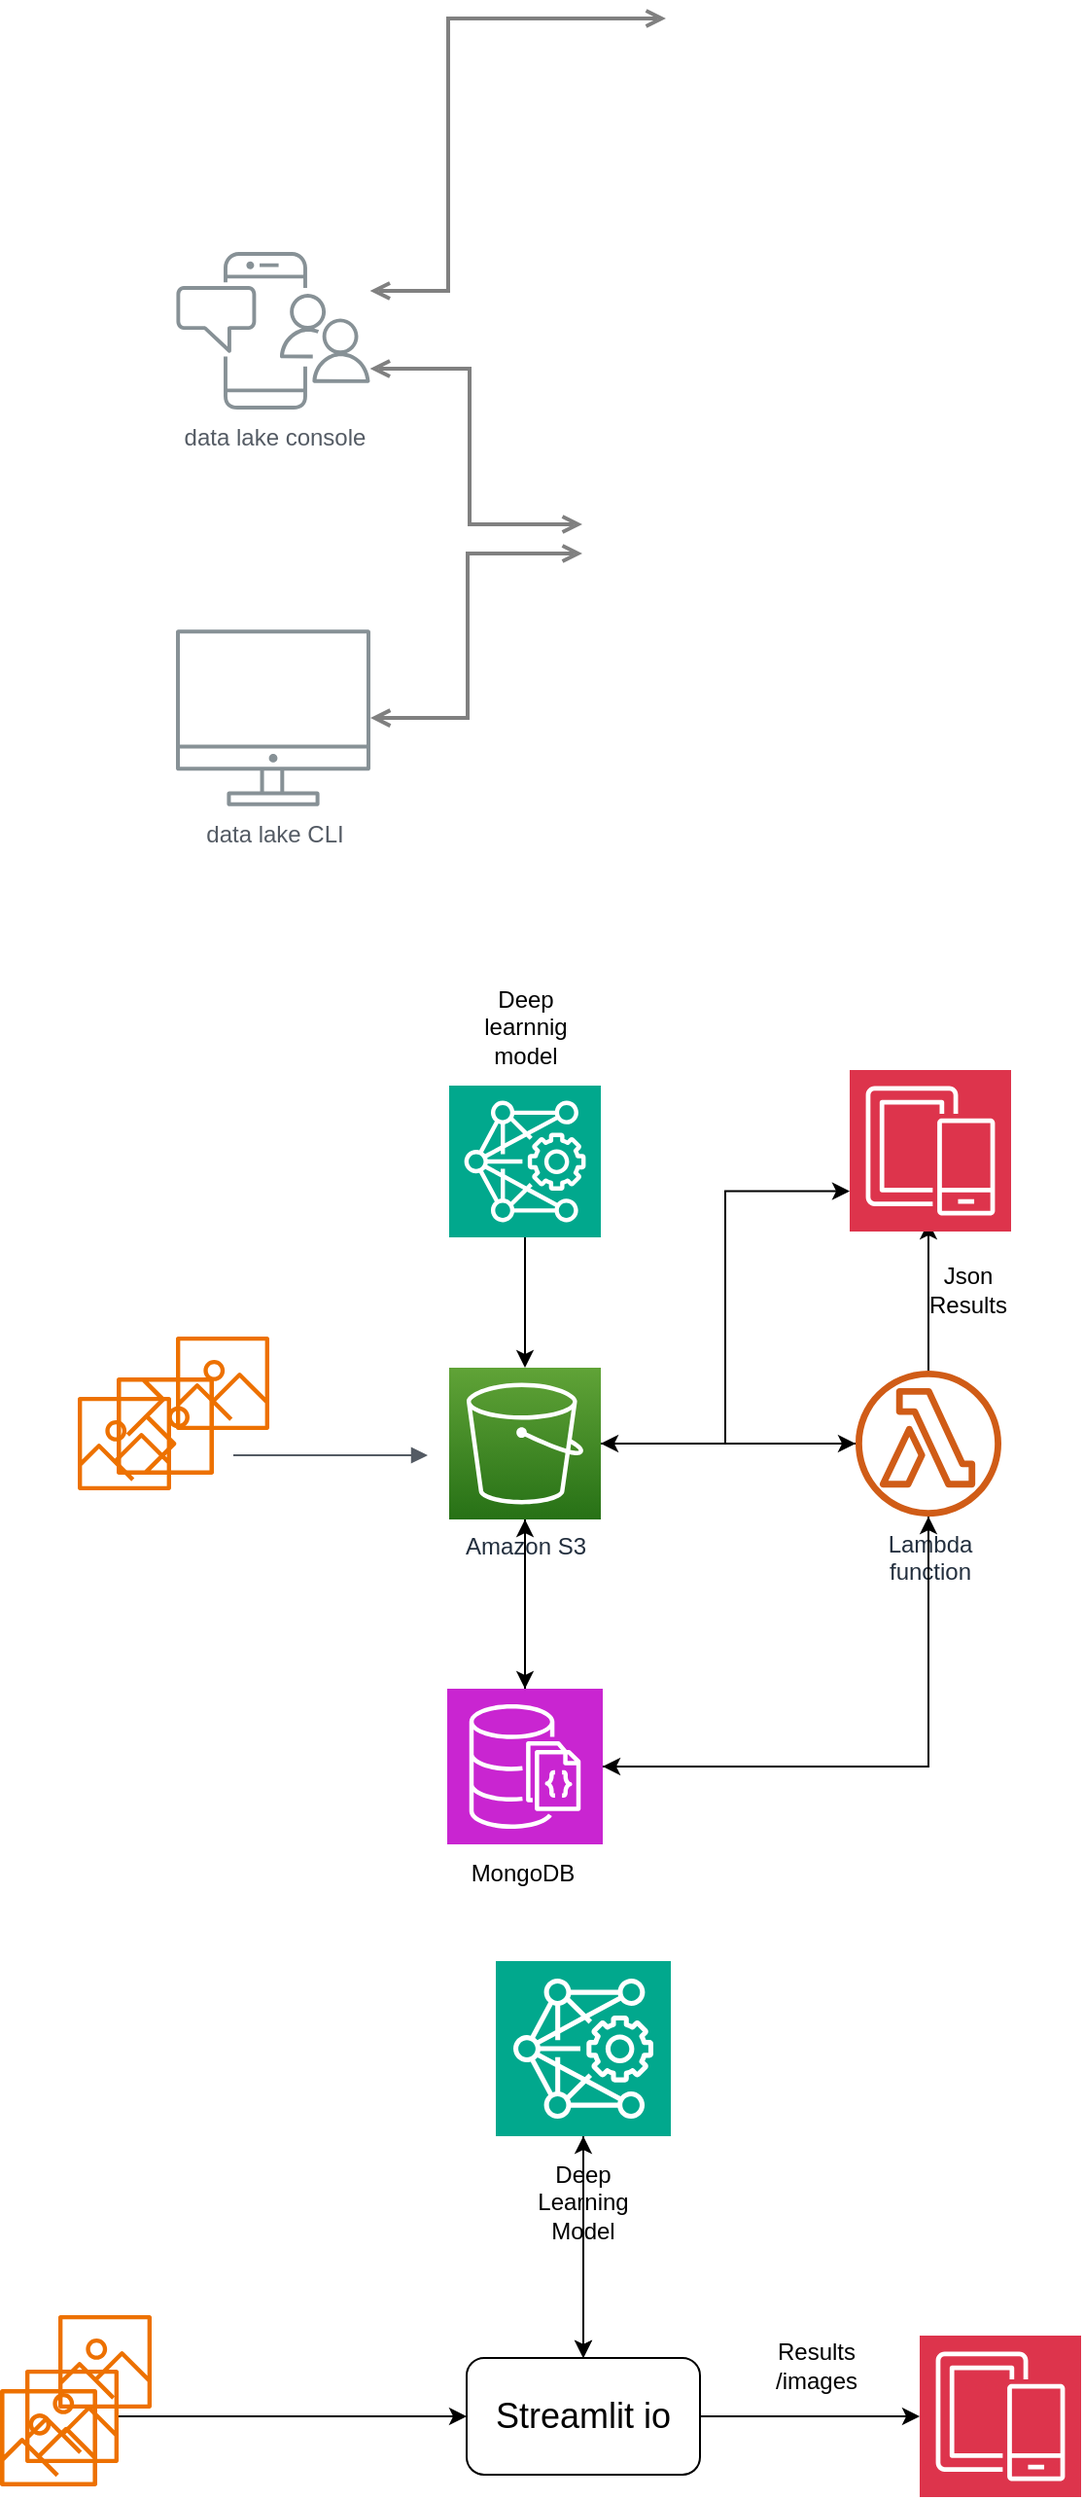 <mxfile version="22.0.4" type="github">
  <diagram id="Ht1M8jgEwFfnCIfOTk4-" name="Page-1">
    <mxGraphModel dx="1434" dy="750" grid="1" gridSize="10" guides="1" tooltips="1" connect="1" arrows="1" fold="1" page="1" pageScale="1" pageWidth="1169" pageHeight="827" math="0" shadow="0">
      <root>
        <mxCell id="0" />
        <mxCell id="1" parent="0" />
        <mxCell id="UEzPUAAOIrF-is8g5C7q-128" style="edgeStyle=orthogonalEdgeStyle;rounded=0;orthogonalLoop=1;jettySize=auto;html=1;startArrow=open;startFill=0;endArrow=open;endFill=0;strokeWidth=2;strokeColor=#808080;" parent="1" source="UEzPUAAOIrF-is8g5C7q-109" edge="1">
          <mxGeometry relative="1" as="geometry">
            <Array as="points">
              <mxPoint x="310.5" y="461.5" />
              <mxPoint x="310.5" y="376.5" />
            </Array>
            <mxPoint x="369.5" y="376.5" as="targetPoint" />
          </mxGeometry>
        </mxCell>
        <mxCell id="UEzPUAAOIrF-is8g5C7q-124" style="edgeStyle=orthogonalEdgeStyle;rounded=0;orthogonalLoop=1;jettySize=auto;html=1;startArrow=open;startFill=0;endArrow=open;endFill=0;strokeWidth=2;strokeColor=#808080;" parent="1" source="UEzPUAAOIrF-is8g5C7q-110" edge="1">
          <mxGeometry relative="1" as="geometry">
            <Array as="points">
              <mxPoint x="300.5" y="241.5" />
              <mxPoint x="300.5" y="101.5" />
            </Array>
            <mxPoint x="412.5" y="101.5" as="targetPoint" />
          </mxGeometry>
        </mxCell>
        <mxCell id="UEzPUAAOIrF-is8g5C7q-127" style="edgeStyle=orthogonalEdgeStyle;rounded=0;orthogonalLoop=1;jettySize=auto;html=1;startArrow=open;startFill=0;endArrow=open;endFill=0;strokeWidth=2;strokeColor=#808080;" parent="1" source="UEzPUAAOIrF-is8g5C7q-110" edge="1">
          <mxGeometry relative="1" as="geometry">
            <Array as="points">
              <mxPoint x="311.5" y="281.5" />
              <mxPoint x="311.5" y="361.5" />
            </Array>
            <mxPoint x="369.5" y="361.5" as="targetPoint" />
          </mxGeometry>
        </mxCell>
        <mxCell id="UEzPUAAOIrF-is8g5C7q-109" value="data lake CLI" style="outlineConnect=0;gradientColor=none;fontColor=#545B64;strokeColor=none;fillColor=#879196;dashed=0;verticalLabelPosition=bottom;verticalAlign=top;align=center;html=1;fontSize=12;fontStyle=0;aspect=fixed;shape=mxgraph.aws4.illustration_desktop;pointerEvents=1;labelBackgroundColor=#ffffff;" parent="1" vertex="1">
          <mxGeometry x="160.5" y="415.5" width="100" height="91" as="geometry" />
        </mxCell>
        <mxCell id="UEzPUAAOIrF-is8g5C7q-110" value="data lake console" style="outlineConnect=0;gradientColor=none;fontColor=#545B64;strokeColor=none;fillColor=#879196;dashed=0;verticalLabelPosition=bottom;verticalAlign=top;align=center;html=1;fontSize=12;fontStyle=0;aspect=fixed;shape=mxgraph.aws4.illustration_notification;pointerEvents=1;labelBackgroundColor=#ffffff;" parent="1" vertex="1">
          <mxGeometry x="160.5" y="221.5" width="100" height="81" as="geometry" />
        </mxCell>
        <mxCell id="I_r9q6w4fZf4d8kbSoy9-1" value="" style="sketch=0;outlineConnect=0;fontColor=#232F3E;gradientColor=none;fillColor=#ED7100;strokeColor=none;dashed=0;verticalLabelPosition=bottom;verticalAlign=top;align=center;html=1;fontSize=12;fontStyle=0;aspect=fixed;pointerEvents=1;shape=mxgraph.aws4.container_registry_image;direction=south;" parent="1" vertex="1">
          <mxGeometry x="130" y="800" width="50" height="50" as="geometry" />
        </mxCell>
        <mxCell id="I_r9q6w4fZf4d8kbSoy9-2" value="" style="sketch=0;outlineConnect=0;fontColor=#232F3E;gradientColor=none;fillColor=#ED7100;strokeColor=none;dashed=0;verticalLabelPosition=bottom;verticalAlign=top;align=center;html=1;fontSize=12;fontStyle=0;aspect=fixed;pointerEvents=1;shape=mxgraph.aws4.container_registry_image;" parent="1" vertex="1">
          <mxGeometry x="110" y="810" width="48" height="48" as="geometry" />
        </mxCell>
        <mxCell id="I_r9q6w4fZf4d8kbSoy9-3" value="" style="sketch=0;outlineConnect=0;fontColor=#232F3E;gradientColor=none;fillColor=#ED7100;strokeColor=none;dashed=0;verticalLabelPosition=bottom;verticalAlign=top;align=center;html=1;fontSize=12;fontStyle=0;aspect=fixed;pointerEvents=1;shape=mxgraph.aws4.container_registry_image;" parent="1" vertex="1">
          <mxGeometry x="160.5" y="779" width="48" height="48" as="geometry" />
        </mxCell>
        <mxCell id="I_r9q6w4fZf4d8kbSoy9-4" value="" style="edgeStyle=orthogonalEdgeStyle;html=1;endArrow=block;elbow=vertical;startArrow=none;endFill=1;strokeColor=#545B64;rounded=0;" parent="1" edge="1">
          <mxGeometry width="100" relative="1" as="geometry">
            <mxPoint x="190" y="840" as="sourcePoint" />
            <mxPoint x="290" y="840" as="targetPoint" />
          </mxGeometry>
        </mxCell>
        <mxCell id="I_r9q6w4fZf4d8kbSoy9-8" value="" style="edgeStyle=orthogonalEdgeStyle;rounded=0;orthogonalLoop=1;jettySize=auto;html=1;" parent="1" source="I_r9q6w4fZf4d8kbSoy9-5" target="I_r9q6w4fZf4d8kbSoy9-7" edge="1">
          <mxGeometry relative="1" as="geometry" />
        </mxCell>
        <mxCell id="I_r9q6w4fZf4d8kbSoy9-13" value="" style="edgeStyle=orthogonalEdgeStyle;rounded=0;orthogonalLoop=1;jettySize=auto;html=1;" parent="1" source="I_r9q6w4fZf4d8kbSoy9-5" target="I_r9q6w4fZf4d8kbSoy9-9" edge="1">
          <mxGeometry relative="1" as="geometry" />
        </mxCell>
        <mxCell id="I_r9q6w4fZf4d8kbSoy9-24" style="edgeStyle=orthogonalEdgeStyle;rounded=0;orthogonalLoop=1;jettySize=auto;html=1;entryX=0;entryY=0.75;entryDx=0;entryDy=0;entryPerimeter=0;" parent="1" source="I_r9q6w4fZf4d8kbSoy9-5" target="I_r9q6w4fZf4d8kbSoy9-30" edge="1">
          <mxGeometry relative="1" as="geometry">
            <mxPoint x="487.5" y="705" as="targetPoint" />
          </mxGeometry>
        </mxCell>
        <mxCell id="I_r9q6w4fZf4d8kbSoy9-5" value="Amazon S3" style="outlineConnect=0;fontColor=#232F3E;gradientColor=#60A337;gradientDirection=north;fillColor=#277116;strokeColor=#ffffff;dashed=0;verticalLabelPosition=bottom;verticalAlign=top;align=center;html=1;fontSize=12;fontStyle=0;aspect=fixed;shape=mxgraph.aws4.resourceIcon;resIcon=mxgraph.aws4.s3;labelBackgroundColor=#ffffff;" parent="1" vertex="1">
          <mxGeometry x="301.0" y="795" width="78" height="78" as="geometry" />
        </mxCell>
        <mxCell id="I_r9q6w4fZf4d8kbSoy9-16" style="edgeStyle=orthogonalEdgeStyle;rounded=0;orthogonalLoop=1;jettySize=auto;html=1;" parent="1" source="I_r9q6w4fZf4d8kbSoy9-7" target="I_r9q6w4fZf4d8kbSoy9-9" edge="1">
          <mxGeometry relative="1" as="geometry">
            <Array as="points">
              <mxPoint x="548" y="1000" />
            </Array>
          </mxGeometry>
        </mxCell>
        <mxCell id="I_r9q6w4fZf4d8kbSoy9-20" style="edgeStyle=orthogonalEdgeStyle;rounded=0;orthogonalLoop=1;jettySize=auto;html=1;" parent="1" source="I_r9q6w4fZf4d8kbSoy9-7" target="I_r9q6w4fZf4d8kbSoy9-5" edge="1">
          <mxGeometry relative="1" as="geometry" />
        </mxCell>
        <mxCell id="I_r9q6w4fZf4d8kbSoy9-7" value="Lambda&lt;br&gt;function" style="outlineConnect=0;fontColor=#232F3E;gradientColor=none;fillColor=#D05C17;strokeColor=none;dashed=0;verticalLabelPosition=bottom;verticalAlign=top;align=center;html=1;fontSize=12;fontStyle=0;aspect=fixed;pointerEvents=1;shape=mxgraph.aws4.lambda_function;labelBackgroundColor=#ffffff;" parent="1" vertex="1">
          <mxGeometry x="510" y="796.5" width="75" height="75" as="geometry" />
        </mxCell>
        <mxCell id="I_r9q6w4fZf4d8kbSoy9-12" value="" style="edgeStyle=orthogonalEdgeStyle;rounded=0;orthogonalLoop=1;jettySize=auto;html=1;" parent="1" source="I_r9q6w4fZf4d8kbSoy9-9" target="I_r9q6w4fZf4d8kbSoy9-5" edge="1">
          <mxGeometry relative="1" as="geometry" />
        </mxCell>
        <mxCell id="I_r9q6w4fZf4d8kbSoy9-14" style="edgeStyle=orthogonalEdgeStyle;rounded=0;orthogonalLoop=1;jettySize=auto;html=1;" parent="1" source="I_r9q6w4fZf4d8kbSoy9-9" target="I_r9q6w4fZf4d8kbSoy9-7" edge="1">
          <mxGeometry relative="1" as="geometry" />
        </mxCell>
        <mxCell id="I_r9q6w4fZf4d8kbSoy9-9" value="" style="sketch=0;points=[[0,0,0],[0.25,0,0],[0.5,0,0],[0.75,0,0],[1,0,0],[0,1,0],[0.25,1,0],[0.5,1,0],[0.75,1,0],[1,1,0],[0,0.25,0],[0,0.5,0],[0,0.75,0],[1,0.25,0],[1,0.5,0],[1,0.75,0]];outlineConnect=0;fontColor=#232F3E;fillColor=#C925D1;strokeColor=#ffffff;dashed=0;verticalLabelPosition=bottom;verticalAlign=top;align=center;html=1;fontSize=12;fontStyle=0;aspect=fixed;shape=mxgraph.aws4.resourceIcon;resIcon=mxgraph.aws4.documentdb_with_mongodb_compatibility;" parent="1" vertex="1">
          <mxGeometry x="300" y="960" width="80" height="80" as="geometry" />
        </mxCell>
        <mxCell id="I_r9q6w4fZf4d8kbSoy9-17" value="MongoDB" style="text;html=1;strokeColor=none;fillColor=none;align=center;verticalAlign=middle;whiteSpace=wrap;rounded=0;" parent="1" vertex="1">
          <mxGeometry x="309" y="1040" width="60" height="30" as="geometry" />
        </mxCell>
        <mxCell id="I_r9q6w4fZf4d8kbSoy9-18" value="" style="endArrow=classic;html=1;rounded=0;entryX=0.5;entryY=1;entryDx=0;entryDy=0;" parent="1" source="I_r9q6w4fZf4d8kbSoy9-7" edge="1">
          <mxGeometry width="50" height="50" relative="1" as="geometry">
            <mxPoint x="585" y="840" as="sourcePoint" />
            <mxPoint x="547.5" y="720" as="targetPoint" />
          </mxGeometry>
        </mxCell>
        <mxCell id="I_r9q6w4fZf4d8kbSoy9-19" value="Json Results" style="text;html=1;strokeColor=none;fillColor=none;align=center;verticalAlign=middle;whiteSpace=wrap;rounded=0;" parent="1" vertex="1">
          <mxGeometry x="538" y="740" width="60" height="30" as="geometry" />
        </mxCell>
        <mxCell id="ovSM7btw6kUXOWQ_SxRn-2" value="" style="edgeStyle=orthogonalEdgeStyle;rounded=0;orthogonalLoop=1;jettySize=auto;html=1;" parent="1" source="I_r9q6w4fZf4d8kbSoy9-26" target="ovSM7btw6kUXOWQ_SxRn-1" edge="1">
          <mxGeometry relative="1" as="geometry" />
        </mxCell>
        <mxCell id="I_r9q6w4fZf4d8kbSoy9-26" value="" style="sketch=0;outlineConnect=0;fontColor=#232F3E;gradientColor=none;fillColor=#ED7100;strokeColor=none;dashed=0;verticalLabelPosition=bottom;verticalAlign=top;align=center;html=1;fontSize=12;fontStyle=0;aspect=fixed;pointerEvents=1;shape=mxgraph.aws4.container_registry_image;" parent="1" vertex="1">
          <mxGeometry x="83" y="1310" width="48" height="48" as="geometry" />
        </mxCell>
        <mxCell id="I_r9q6w4fZf4d8kbSoy9-27" value="" style="sketch=0;outlineConnect=0;fontColor=#232F3E;gradientColor=none;fillColor=#ED7100;strokeColor=none;dashed=0;verticalLabelPosition=bottom;verticalAlign=top;align=center;html=1;fontSize=12;fontStyle=0;aspect=fixed;pointerEvents=1;shape=mxgraph.aws4.container_registry_image;" parent="1" vertex="1">
          <mxGeometry x="70" y="1320" width="50" height="50" as="geometry" />
        </mxCell>
        <mxCell id="I_r9q6w4fZf4d8kbSoy9-28" value="" style="sketch=0;outlineConnect=0;fontColor=#232F3E;gradientColor=none;fillColor=#ED7100;strokeColor=none;dashed=0;verticalLabelPosition=bottom;verticalAlign=top;align=center;html=1;fontSize=12;fontStyle=0;aspect=fixed;pointerEvents=1;shape=mxgraph.aws4.container_registry_image;" parent="1" vertex="1">
          <mxGeometry x="100" y="1282" width="48" height="48" as="geometry" />
        </mxCell>
        <mxCell id="I_r9q6w4fZf4d8kbSoy9-30" value="" style="sketch=0;points=[[0,0,0],[0.25,0,0],[0.5,0,0],[0.75,0,0],[1,0,0],[0,1,0],[0.25,1,0],[0.5,1,0],[0.75,1,0],[1,1,0],[0,0.25,0],[0,0.5,0],[0,0.75,0],[1,0.25,0],[1,0.5,0],[1,0.75,0]];outlineConnect=0;fontColor=#232F3E;fillColor=#DD344C;strokeColor=#ffffff;dashed=0;verticalLabelPosition=bottom;verticalAlign=top;align=center;html=1;fontSize=12;fontStyle=0;aspect=fixed;shape=mxgraph.aws4.resourceIcon;resIcon=mxgraph.aws4.mobile;" parent="1" vertex="1">
          <mxGeometry x="507" y="642" width="83" height="83" as="geometry" />
        </mxCell>
        <mxCell id="I_r9q6w4fZf4d8kbSoy9-33" value="" style="edgeStyle=orthogonalEdgeStyle;rounded=0;orthogonalLoop=1;jettySize=auto;html=1;" parent="1" source="I_r9q6w4fZf4d8kbSoy9-31" target="I_r9q6w4fZf4d8kbSoy9-5" edge="1">
          <mxGeometry relative="1" as="geometry" />
        </mxCell>
        <mxCell id="I_r9q6w4fZf4d8kbSoy9-31" value="" style="sketch=0;points=[[0,0,0],[0.25,0,0],[0.5,0,0],[0.75,0,0],[1,0,0],[0,1,0],[0.25,1,0],[0.5,1,0],[0.75,1,0],[1,1,0],[0,0.25,0],[0,0.5,0],[0,0.75,0],[1,0.25,0],[1,0.5,0],[1,0.75,0]];outlineConnect=0;fontColor=#232F3E;fillColor=#01A88D;strokeColor=#ffffff;dashed=0;verticalLabelPosition=bottom;verticalAlign=top;align=center;html=1;fontSize=12;fontStyle=0;aspect=fixed;shape=mxgraph.aws4.resourceIcon;resIcon=mxgraph.aws4.deep_learning_amis;" parent="1" vertex="1">
          <mxGeometry x="301" y="650" width="78" height="78" as="geometry" />
        </mxCell>
        <mxCell id="ovSM7btw6kUXOWQ_SxRn-10" value="" style="edgeStyle=orthogonalEdgeStyle;rounded=0;orthogonalLoop=1;jettySize=auto;html=1;" parent="1" source="I_r9q6w4fZf4d8kbSoy9-32" target="ovSM7btw6kUXOWQ_SxRn-1" edge="1">
          <mxGeometry relative="1" as="geometry" />
        </mxCell>
        <mxCell id="ovSM7btw6kUXOWQ_SxRn-11" value="" style="edgeStyle=orthogonalEdgeStyle;rounded=0;orthogonalLoop=1;jettySize=auto;html=1;" parent="1" source="I_r9q6w4fZf4d8kbSoy9-32" target="ovSM7btw6kUXOWQ_SxRn-3" edge="1">
          <mxGeometry relative="1" as="geometry" />
        </mxCell>
        <mxCell id="I_r9q6w4fZf4d8kbSoy9-32" value="Deep Learning Model" style="text;html=1;strokeColor=none;fillColor=none;align=center;verticalAlign=middle;whiteSpace=wrap;rounded=0;" parent="1" vertex="1">
          <mxGeometry x="340" y="1220" width="60" height="8" as="geometry" />
        </mxCell>
        <mxCell id="ovSM7btw6kUXOWQ_SxRn-1" value="&lt;font style=&quot;font-size: 18px;&quot;&gt;Streamlit io&lt;/font&gt;" style="rounded=1;whiteSpace=wrap;html=1;" parent="1" vertex="1">
          <mxGeometry x="310" y="1304" width="120" height="60" as="geometry" />
        </mxCell>
        <mxCell id="ovSM7btw6kUXOWQ_SxRn-4" value="" style="edgeStyle=orthogonalEdgeStyle;rounded=0;orthogonalLoop=1;jettySize=auto;html=1;" parent="1" source="ovSM7btw6kUXOWQ_SxRn-3" target="ovSM7btw6kUXOWQ_SxRn-1" edge="1">
          <mxGeometry relative="1" as="geometry">
            <Array as="points">
              <mxPoint x="370" y="1200" />
              <mxPoint x="370" y="1200" />
            </Array>
          </mxGeometry>
        </mxCell>
        <mxCell id="ovSM7btw6kUXOWQ_SxRn-3" value="" style="sketch=0;points=[[0,0,0],[0.25,0,0],[0.5,0,0],[0.75,0,0],[1,0,0],[0,1,0],[0.25,1,0],[0.5,1,0],[0.75,1,0],[1,1,0],[0,0.25,0],[0,0.5,0],[0,0.75,0],[1,0.25,0],[1,0.5,0],[1,0.75,0]];outlineConnect=0;fontColor=#232F3E;fillColor=#01A88D;strokeColor=#ffffff;dashed=0;verticalLabelPosition=bottom;verticalAlign=top;align=center;html=1;fontSize=12;fontStyle=0;aspect=fixed;shape=mxgraph.aws4.resourceIcon;resIcon=mxgraph.aws4.deep_learning_amis;" parent="1" vertex="1">
          <mxGeometry x="325" y="1100" width="90" height="90" as="geometry" />
        </mxCell>
        <mxCell id="ovSM7btw6kUXOWQ_SxRn-5" value="" style="sketch=0;points=[[0,0,0],[0.25,0,0],[0.5,0,0],[0.75,0,0],[1,0,0],[0,1,0],[0.25,1,0],[0.5,1,0],[0.75,1,0],[1,1,0],[0,0.25,0],[0,0.5,0],[0,0.75,0],[1,0.25,0],[1,0.5,0],[1,0.75,0]];outlineConnect=0;fontColor=#232F3E;fillColor=#DD344C;strokeColor=#ffffff;dashed=0;verticalLabelPosition=bottom;verticalAlign=top;align=center;html=1;fontSize=12;fontStyle=0;aspect=fixed;shape=mxgraph.aws4.resourceIcon;resIcon=mxgraph.aws4.mobile;" parent="1" vertex="1">
          <mxGeometry x="543" y="1292.5" width="83" height="83" as="geometry" />
        </mxCell>
        <mxCell id="ovSM7btw6kUXOWQ_SxRn-6" style="edgeStyle=orthogonalEdgeStyle;rounded=0;orthogonalLoop=1;jettySize=auto;html=1;entryX=0;entryY=0.5;entryDx=0;entryDy=0;entryPerimeter=0;" parent="1" source="ovSM7btw6kUXOWQ_SxRn-1" target="ovSM7btw6kUXOWQ_SxRn-5" edge="1">
          <mxGeometry relative="1" as="geometry" />
        </mxCell>
        <mxCell id="ovSM7btw6kUXOWQ_SxRn-9" value="Results /images" style="text;html=1;strokeColor=none;fillColor=none;align=center;verticalAlign=middle;whiteSpace=wrap;rounded=0;" parent="1" vertex="1">
          <mxGeometry x="460" y="1292.5" width="60" height="30" as="geometry" />
        </mxCell>
        <mxCell id="ovSM7btw6kUXOWQ_SxRn-12" value="Deep learnnig model" style="text;html=1;strokeColor=none;fillColor=none;align=center;verticalAlign=middle;whiteSpace=wrap;rounded=0;" parent="1" vertex="1">
          <mxGeometry x="310" y="610" width="61" height="20" as="geometry" />
        </mxCell>
      </root>
    </mxGraphModel>
  </diagram>
</mxfile>
